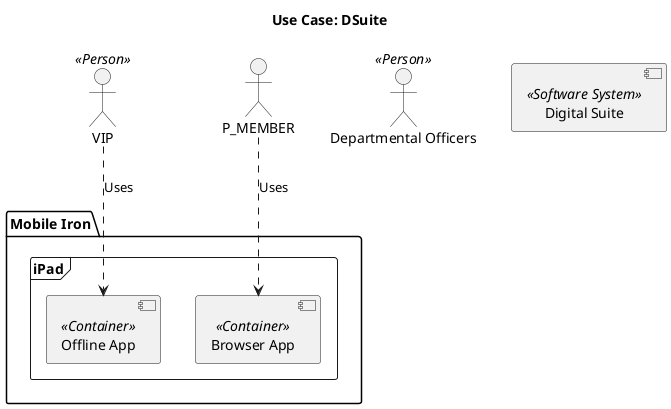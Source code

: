 @startuml
title Use Case: DSuite
actor "VIP" <<Person>>  as P_VIP 
actor "Departmental Officers" <<Person>>  as P_OFFICER 

[Digital Suite] <<Software System>>  as S_DIGITAL_SUITE 

package "Mobile Iron" {
  frame "iPad" {
    [Offline App] <<Container>>  as C_APP_MOB 
    [Browser App] <<Container>>  as C_APP_BROWSER 
  }
}

P_VIP ..> C_APP_MOB : Uses
P_MEMBER ..> C_APP_BROWSER : Uses

@enduml
